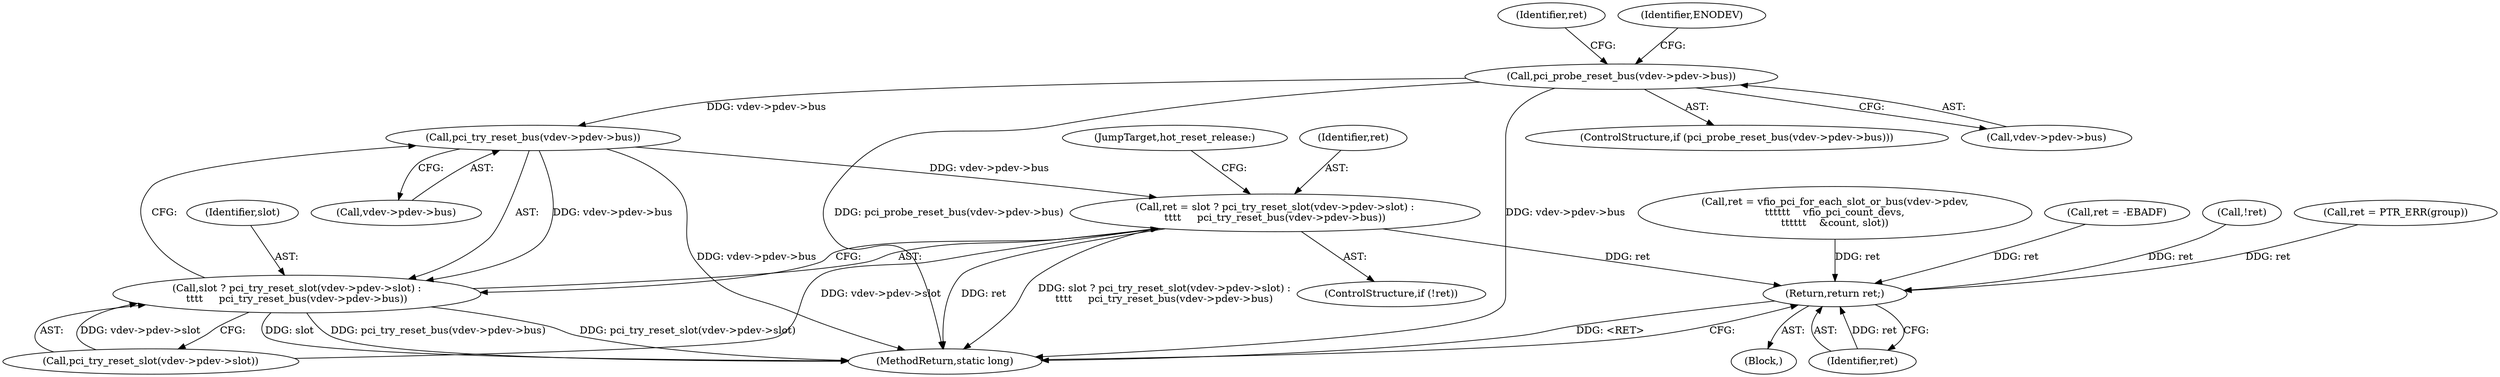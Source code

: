 digraph "0_linux_05692d7005a364add85c6e25a6c4447ce08f913a@pointer" {
"1001341" [label="(Call,pci_try_reset_bus(vdev->pdev->bus))"];
"1001144" [label="(Call,pci_probe_reset_bus(vdev->pdev->bus))"];
"1001331" [label="(Call,ret = slot ? pci_try_reset_slot(vdev->pdev->slot) :\n\t\t\t\t     pci_try_reset_bus(vdev->pdev->bus))"];
"1001364" [label="(Return,return ret;)"];
"1001333" [label="(Call,slot ? pci_try_reset_slot(vdev->pdev->slot) :\n\t\t\t\t     pci_try_reset_bus(vdev->pdev->bus))"];
"1001281" [label="(Call,ret = PTR_ERR(group))"];
"1001335" [label="(Call,pci_try_reset_slot(vdev->pdev->slot))"];
"1001153" [label="(Call,ret = vfio_pci_for_each_slot_or_bus(vdev->pdev,\n\t\t\t\t\t\t    vfio_pci_count_devs,\n\t\t\t\t\t\t    &count, slot))"];
"1001331" [label="(Call,ret = slot ? pci_try_reset_slot(vdev->pdev->slot) :\n\t\t\t\t     pci_try_reset_bus(vdev->pdev->bus))"];
"1001333" [label="(Call,slot ? pci_try_reset_slot(vdev->pdev->slot) :\n\t\t\t\t     pci_try_reset_bus(vdev->pdev->bus))"];
"1001341" [label="(Call,pci_try_reset_bus(vdev->pdev->bus))"];
"1001332" [label="(Identifier,ret)"];
"1001154" [label="(Identifier,ret)"];
"1001369" [label="(MethodReturn,static long)"];
"1001347" [label="(JumpTarget,hot_reset_release:)"];
"1001364" [label="(Return,return ret;)"];
"1001144" [label="(Call,pci_probe_reset_bus(vdev->pdev->bus))"];
"1001342" [label="(Call,vdev->pdev->bus)"];
"1001089" [label="(Block,)"];
"1001264" [label="(Call,ret = -EBADF)"];
"1001329" [label="(Call,!ret)"];
"1001143" [label="(ControlStructure,if (pci_probe_reset_bus(vdev->pdev->bus)))"];
"1001152" [label="(Identifier,ENODEV)"];
"1001328" [label="(ControlStructure,if (!ret))"];
"1001334" [label="(Identifier,slot)"];
"1001365" [label="(Identifier,ret)"];
"1001145" [label="(Call,vdev->pdev->bus)"];
"1001341" -> "1001333"  [label="AST: "];
"1001341" -> "1001342"  [label="CFG: "];
"1001342" -> "1001341"  [label="AST: "];
"1001333" -> "1001341"  [label="CFG: "];
"1001341" -> "1001369"  [label="DDG: vdev->pdev->bus"];
"1001341" -> "1001331"  [label="DDG: vdev->pdev->bus"];
"1001341" -> "1001333"  [label="DDG: vdev->pdev->bus"];
"1001144" -> "1001341"  [label="DDG: vdev->pdev->bus"];
"1001144" -> "1001143"  [label="AST: "];
"1001144" -> "1001145"  [label="CFG: "];
"1001145" -> "1001144"  [label="AST: "];
"1001152" -> "1001144"  [label="CFG: "];
"1001154" -> "1001144"  [label="CFG: "];
"1001144" -> "1001369"  [label="DDG: vdev->pdev->bus"];
"1001144" -> "1001369"  [label="DDG: pci_probe_reset_bus(vdev->pdev->bus)"];
"1001331" -> "1001328"  [label="AST: "];
"1001331" -> "1001333"  [label="CFG: "];
"1001332" -> "1001331"  [label="AST: "];
"1001333" -> "1001331"  [label="AST: "];
"1001347" -> "1001331"  [label="CFG: "];
"1001331" -> "1001369"  [label="DDG: slot ? pci_try_reset_slot(vdev->pdev->slot) :\n\t\t\t\t     pci_try_reset_bus(vdev->pdev->bus)"];
"1001331" -> "1001369"  [label="DDG: ret"];
"1001335" -> "1001331"  [label="DDG: vdev->pdev->slot"];
"1001331" -> "1001364"  [label="DDG: ret"];
"1001364" -> "1001089"  [label="AST: "];
"1001364" -> "1001365"  [label="CFG: "];
"1001365" -> "1001364"  [label="AST: "];
"1001369" -> "1001364"  [label="CFG: "];
"1001364" -> "1001369"  [label="DDG: <RET>"];
"1001365" -> "1001364"  [label="DDG: ret"];
"1001264" -> "1001364"  [label="DDG: ret"];
"1001329" -> "1001364"  [label="DDG: ret"];
"1001153" -> "1001364"  [label="DDG: ret"];
"1001281" -> "1001364"  [label="DDG: ret"];
"1001333" -> "1001335"  [label="CFG: "];
"1001334" -> "1001333"  [label="AST: "];
"1001335" -> "1001333"  [label="AST: "];
"1001333" -> "1001369"  [label="DDG: pci_try_reset_bus(vdev->pdev->bus)"];
"1001333" -> "1001369"  [label="DDG: pci_try_reset_slot(vdev->pdev->slot)"];
"1001333" -> "1001369"  [label="DDG: slot"];
"1001335" -> "1001333"  [label="DDG: vdev->pdev->slot"];
}
